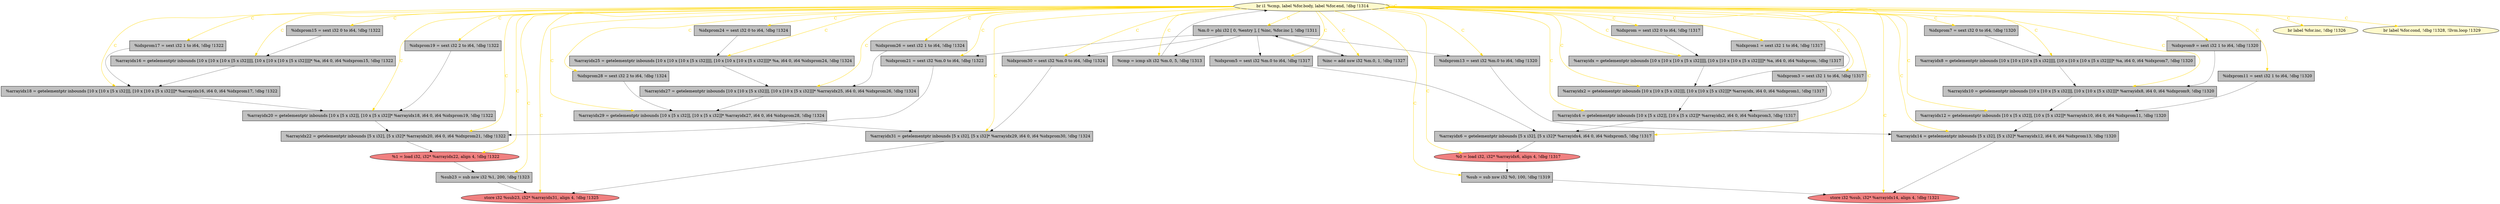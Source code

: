 
digraph G {


node290 [fillcolor=grey,label="  %idxprom19 = sext i32 2 to i64, !dbg !1322",shape=rectangle,style=filled ]
node289 [fillcolor=grey,label="  %sub23 = sub nsw i32 %1, 200, !dbg !1323",shape=rectangle,style=filled ]
node288 [fillcolor=grey,label="  %idxprom9 = sext i32 1 to i64, !dbg !1320",shape=rectangle,style=filled ]
node287 [fillcolor=grey,label="  %idxprom17 = sext i32 1 to i64, !dbg !1322",shape=rectangle,style=filled ]
node286 [fillcolor=grey,label="  %arrayidx16 = getelementptr inbounds [10 x [10 x [10 x [5 x i32]]]], [10 x [10 x [10 x [5 x i32]]]]* %a, i64 0, i64 %idxprom15, !dbg !1322",shape=rectangle,style=filled ]
node284 [fillcolor=grey,label="  %arrayidx10 = getelementptr inbounds [10 x [10 x [5 x i32]]], [10 x [10 x [5 x i32]]]* %arrayidx8, i64 0, i64 %idxprom9, !dbg !1320",shape=rectangle,style=filled ]
node260 [fillcolor=grey,label="  %arrayidx4 = getelementptr inbounds [10 x [5 x i32]], [10 x [5 x i32]]* %arrayidx2, i64 0, i64 %idxprom3, !dbg !1317",shape=rectangle,style=filled ]
node259 [fillcolor=grey,label="  %cmp = icmp slt i32 %m.0, 5, !dbg !1313",shape=rectangle,style=filled ]
node248 [fillcolor=lightcoral,label="  store i32 %sub, i32* %arrayidx14, align 4, !dbg !1321",shape=ellipse,style=filled ]
node258 [fillcolor=lemonchiffon,label="  br label %for.inc, !dbg !1326",shape=ellipse,style=filled ]
node274 [fillcolor=grey,label="  %m.0 = phi i32 [ 0, %entry ], [ %inc, %for.inc ], !dbg !1311",shape=rectangle,style=filled ]
node257 [fillcolor=grey,label="  %arrayidx8 = getelementptr inbounds [10 x [10 x [10 x [5 x i32]]]], [10 x [10 x [10 x [5 x i32]]]]* %a, i64 0, i64 %idxprom7, !dbg !1320",shape=rectangle,style=filled ]
node255 [fillcolor=grey,label="  %idxprom26 = sext i32 1 to i64, !dbg !1324",shape=rectangle,style=filled ]
node254 [fillcolor=grey,label="  %arrayidx2 = getelementptr inbounds [10 x [10 x [5 x i32]]], [10 x [10 x [5 x i32]]]* %arrayidx, i64 0, i64 %idxprom1, !dbg !1317",shape=rectangle,style=filled ]
node261 [fillcolor=grey,label="  %idxprom21 = sext i32 %m.0 to i64, !dbg !1322",shape=rectangle,style=filled ]
node252 [fillcolor=grey,label="  %arrayidx22 = getelementptr inbounds [5 x i32], [5 x i32]* %arrayidx20, i64 0, i64 %idxprom21, !dbg !1322",shape=rectangle,style=filled ]
node256 [fillcolor=grey,label="  %arrayidx18 = getelementptr inbounds [10 x [10 x [5 x i32]]], [10 x [10 x [5 x i32]]]* %arrayidx16, i64 0, i64 %idxprom17, !dbg !1322",shape=rectangle,style=filled ]
node264 [fillcolor=grey,label="  %idxprom28 = sext i32 2 to i64, !dbg !1324",shape=rectangle,style=filled ]
node285 [fillcolor=grey,label="  %idxprom = sext i32 0 to i64, !dbg !1317",shape=rectangle,style=filled ]
node249 [fillcolor=grey,label="  %idxprom7 = sext i32 0 to i64, !dbg !1320",shape=rectangle,style=filled ]
node247 [fillcolor=grey,label="  %arrayidx25 = getelementptr inbounds [10 x [10 x [10 x [5 x i32]]]], [10 x [10 x [10 x [5 x i32]]]]* %a, i64 0, i64 %idxprom24, !dbg !1324",shape=rectangle,style=filled ]
node250 [fillcolor=grey,label="  %idxprom24 = sext i32 0 to i64, !dbg !1324",shape=rectangle,style=filled ]
node279 [fillcolor=grey,label="  %idxprom3 = sext i32 1 to i64, !dbg !1317",shape=rectangle,style=filled ]
node251 [fillcolor=lightcoral,label="  %1 = load i32, i32* %arrayidx22, align 4, !dbg !1322",shape=ellipse,style=filled ]
node278 [fillcolor=grey,label="  %sub = sub nsw i32 %0, 100, !dbg !1319",shape=rectangle,style=filled ]
node282 [fillcolor=grey,label="  %arrayidx27 = getelementptr inbounds [10 x [10 x [5 x i32]]], [10 x [10 x [5 x i32]]]* %arrayidx25, i64 0, i64 %idxprom26, !dbg !1324",shape=rectangle,style=filled ]
node265 [fillcolor=grey,label="  %arrayidx29 = getelementptr inbounds [10 x [5 x i32]], [10 x [5 x i32]]* %arrayidx27, i64 0, i64 %idxprom28, !dbg !1324",shape=rectangle,style=filled ]
node267 [fillcolor=grey,label="  %idxprom1 = sext i32 1 to i64, !dbg !1317",shape=rectangle,style=filled ]
node262 [fillcolor=grey,label="  %idxprom11 = sext i32 1 to i64, !dbg !1320",shape=rectangle,style=filled ]
node268 [fillcolor=lemonchiffon,label="  br i1 %cmp, label %for.body, label %for.end, !dbg !1314",shape=ellipse,style=filled ]
node270 [fillcolor=grey,label="  %idxprom30 = sext i32 %m.0 to i64, !dbg !1324",shape=rectangle,style=filled ]
node271 [fillcolor=lemonchiffon,label="  br label %for.cond, !dbg !1328, !llvm.loop !1329",shape=ellipse,style=filled ]
node272 [fillcolor=lightcoral,label="  store i32 %sub23, i32* %arrayidx31, align 4, !dbg !1325",shape=ellipse,style=filled ]
node273 [fillcolor=grey,label="  %arrayidx31 = getelementptr inbounds [5 x i32], [5 x i32]* %arrayidx29, i64 0, i64 %idxprom30, !dbg !1324",shape=rectangle,style=filled ]
node283 [fillcolor=grey,label="  %arrayidx20 = getelementptr inbounds [10 x [5 x i32]], [10 x [5 x i32]]* %arrayidx18, i64 0, i64 %idxprom19, !dbg !1322",shape=rectangle,style=filled ]
node253 [fillcolor=grey,label="  %arrayidx12 = getelementptr inbounds [10 x [5 x i32]], [10 x [5 x i32]]* %arrayidx10, i64 0, i64 %idxprom11, !dbg !1320",shape=rectangle,style=filled ]
node269 [fillcolor=grey,label="  %idxprom5 = sext i32 %m.0 to i64, !dbg !1317",shape=rectangle,style=filled ]
node275 [fillcolor=grey,label="  %arrayidx = getelementptr inbounds [10 x [10 x [10 x [5 x i32]]]], [10 x [10 x [10 x [5 x i32]]]]* %a, i64 0, i64 %idxprom, !dbg !1317",shape=rectangle,style=filled ]
node276 [fillcolor=grey,label="  %idxprom13 = sext i32 %m.0 to i64, !dbg !1320",shape=rectangle,style=filled ]
node266 [fillcolor=grey,label="  %inc = add nsw i32 %m.0, 1, !dbg !1327",shape=rectangle,style=filled ]
node263 [fillcolor=grey,label="  %arrayidx6 = getelementptr inbounds [5 x i32], [5 x i32]* %arrayidx4, i64 0, i64 %idxprom5, !dbg !1317",shape=rectangle,style=filled ]
node277 [fillcolor=grey,label="  %arrayidx14 = getelementptr inbounds [5 x i32], [5 x i32]* %arrayidx12, i64 0, i64 %idxprom13, !dbg !1320",shape=rectangle,style=filled ]
node280 [fillcolor=lightcoral,label="  %0 = load i32, i32* %arrayidx6, align 4, !dbg !1317",shape=ellipse,style=filled ]
node281 [fillcolor=grey,label="  %idxprom15 = sext i32 0 to i64, !dbg !1322",shape=rectangle,style=filled ]

node268->node250 [style=solid,color=gold,label="C",penwidth=1.0,fontcolor=gold ]
node268->node251 [style=solid,color=gold,label="C",penwidth=1.0,fontcolor=gold ]
node268->node256 [style=solid,color=gold,label="C",penwidth=1.0,fontcolor=gold ]
node268->node281 [style=solid,color=gold,label="C",penwidth=1.0,fontcolor=gold ]
node268->node269 [style=solid,color=gold,label="C",penwidth=1.0,fontcolor=gold ]
node268->node253 [style=solid,color=gold,label="C",penwidth=1.0,fontcolor=gold ]
node268->node259 [style=solid,color=gold,label="C",penwidth=1.0,fontcolor=gold ]
node265->node273 [style=solid,color=black,label="",penwidth=0.5,fontcolor=black ]
node268->node252 [style=solid,color=gold,label="C",penwidth=1.0,fontcolor=gold ]
node261->node252 [style=solid,color=black,label="",penwidth=0.5,fontcolor=black ]
node262->node253 [style=solid,color=black,label="",penwidth=0.5,fontcolor=black ]
node270->node273 [style=solid,color=black,label="",penwidth=0.5,fontcolor=black ]
node251->node289 [style=solid,color=black,label="",penwidth=0.5,fontcolor=black ]
node268->node278 [style=solid,color=gold,label="C",penwidth=1.0,fontcolor=gold ]
node252->node251 [style=solid,color=black,label="",penwidth=0.5,fontcolor=black ]
node274->node270 [style=solid,color=black,label="",penwidth=0.5,fontcolor=black ]
node268->node262 [style=solid,color=gold,label="C",penwidth=1.0,fontcolor=gold ]
node278->node248 [style=solid,color=black,label="",penwidth=0.5,fontcolor=black ]
node268->node277 [style=solid,color=gold,label="C",penwidth=1.0,fontcolor=gold ]
node279->node260 [style=solid,color=black,label="",penwidth=0.5,fontcolor=black ]
node268->node272 [style=solid,color=gold,label="C",penwidth=1.0,fontcolor=gold ]
node274->node276 [style=solid,color=black,label="",penwidth=0.5,fontcolor=black ]
node286->node256 [style=solid,color=black,label="",penwidth=0.5,fontcolor=black ]
node268->node274 [style=solid,color=gold,label="C",penwidth=1.0,fontcolor=gold ]
node266->node274 [style=solid,color=black,label="",penwidth=0.5,fontcolor=black ]
node268->node264 [style=solid,color=gold,label="C",penwidth=1.0,fontcolor=gold ]
node268->node283 [style=solid,color=gold,label="C",penwidth=1.0,fontcolor=gold ]
node268->node263 [style=solid,color=gold,label="C",penwidth=1.0,fontcolor=gold ]
node260->node263 [style=solid,color=black,label="",penwidth=0.5,fontcolor=black ]
node268->node258 [style=solid,color=gold,label="C",penwidth=1.0,fontcolor=gold ]
node268->node271 [style=solid,color=gold,label="C",penwidth=1.0,fontcolor=gold ]
node268->node275 [style=solid,color=gold,label="C",penwidth=1.0,fontcolor=gold ]
node247->node282 [style=solid,color=black,label="",penwidth=0.5,fontcolor=black ]
node268->node270 [style=solid,color=gold,label="C",penwidth=1.0,fontcolor=gold ]
node274->node269 [style=solid,color=black,label="",penwidth=0.5,fontcolor=black ]
node268->node247 [style=solid,color=gold,label="C",penwidth=1.0,fontcolor=gold ]
node268->node273 [style=solid,color=gold,label="C",penwidth=1.0,fontcolor=gold ]
node268->node254 [style=solid,color=gold,label="C",penwidth=1.0,fontcolor=gold ]
node268->node286 [style=solid,color=gold,label="C",penwidth=1.0,fontcolor=gold ]
node267->node254 [style=solid,color=black,label="",penwidth=0.5,fontcolor=black ]
node268->node265 [style=solid,color=gold,label="C",penwidth=1.0,fontcolor=gold ]
node285->node275 [style=solid,color=black,label="",penwidth=0.5,fontcolor=black ]
node276->node277 [style=solid,color=black,label="",penwidth=0.5,fontcolor=black ]
node268->node266 [style=solid,color=gold,label="C",penwidth=1.0,fontcolor=gold ]
node268->node282 [style=solid,color=gold,label="C",penwidth=1.0,fontcolor=gold ]
node268->node288 [style=solid,color=gold,label="C",penwidth=1.0,fontcolor=gold ]
node268->node285 [style=solid,color=gold,label="C",penwidth=1.0,fontcolor=gold ]
node282->node265 [style=solid,color=black,label="",penwidth=0.5,fontcolor=black ]
node264->node265 [style=solid,color=black,label="",penwidth=0.5,fontcolor=black ]
node268->node290 [style=solid,color=gold,label="C",penwidth=1.0,fontcolor=gold ]
node277->node248 [style=solid,color=black,label="",penwidth=0.5,fontcolor=black ]
node268->node248 [style=solid,color=gold,label="C",penwidth=1.0,fontcolor=gold ]
node281->node286 [style=solid,color=black,label="",penwidth=0.5,fontcolor=black ]
node268->node289 [style=solid,color=gold,label="C",penwidth=1.0,fontcolor=gold ]
node280->node278 [style=solid,color=black,label="",penwidth=0.5,fontcolor=black ]
node249->node257 [style=solid,color=black,label="",penwidth=0.5,fontcolor=black ]
node274->node261 [style=solid,color=black,label="",penwidth=0.5,fontcolor=black ]
node268->node268 [style=solid,color=gold,label="C",penwidth=1.0,fontcolor=gold ]
node257->node284 [style=solid,color=black,label="",penwidth=0.5,fontcolor=black ]
node275->node254 [style=solid,color=black,label="",penwidth=0.5,fontcolor=black ]
node268->node260 [style=solid,color=gold,label="C",penwidth=1.0,fontcolor=gold ]
node273->node272 [style=solid,color=black,label="",penwidth=0.5,fontcolor=black ]
node274->node266 [style=solid,color=black,label="",penwidth=0.5,fontcolor=black ]
node253->node277 [style=solid,color=black,label="",penwidth=0.5,fontcolor=black ]
node268->node279 [style=solid,color=gold,label="C",penwidth=1.0,fontcolor=gold ]
node287->node256 [style=solid,color=black,label="",penwidth=0.5,fontcolor=black ]
node259->node268 [style=solid,color=black,label="",penwidth=0.5,fontcolor=black ]
node256->node283 [style=solid,color=black,label="",penwidth=0.5,fontcolor=black ]
node263->node280 [style=solid,color=black,label="",penwidth=0.5,fontcolor=black ]
node268->node249 [style=solid,color=gold,label="C",penwidth=1.0,fontcolor=gold ]
node268->node257 [style=solid,color=gold,label="C",penwidth=1.0,fontcolor=gold ]
node268->node284 [style=solid,color=gold,label="C",penwidth=1.0,fontcolor=gold ]
node269->node263 [style=solid,color=black,label="",penwidth=0.5,fontcolor=black ]
node254->node260 [style=solid,color=black,label="",penwidth=0.5,fontcolor=black ]
node284->node253 [style=solid,color=black,label="",penwidth=0.5,fontcolor=black ]
node288->node284 [style=solid,color=black,label="",penwidth=0.5,fontcolor=black ]
node289->node272 [style=solid,color=black,label="",penwidth=0.5,fontcolor=black ]
node290->node283 [style=solid,color=black,label="",penwidth=0.5,fontcolor=black ]
node250->node247 [style=solid,color=black,label="",penwidth=0.5,fontcolor=black ]
node268->node276 [style=solid,color=gold,label="C",penwidth=1.0,fontcolor=gold ]
node274->node259 [style=solid,color=black,label="",penwidth=0.5,fontcolor=black ]
node268->node280 [style=solid,color=gold,label="C",penwidth=1.0,fontcolor=gold ]
node283->node252 [style=solid,color=black,label="",penwidth=0.5,fontcolor=black ]
node268->node267 [style=solid,color=gold,label="C",penwidth=1.0,fontcolor=gold ]
node268->node261 [style=solid,color=gold,label="C",penwidth=1.0,fontcolor=gold ]
node268->node255 [style=solid,color=gold,label="C",penwidth=1.0,fontcolor=gold ]
node268->node287 [style=solid,color=gold,label="C",penwidth=1.0,fontcolor=gold ]
node255->node282 [style=solid,color=black,label="",penwidth=0.5,fontcolor=black ]


}
